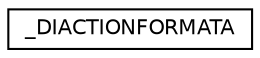 digraph "Graphical Class Hierarchy"
{
 // LATEX_PDF_SIZE
  edge [fontname="Helvetica",fontsize="10",labelfontname="Helvetica",labelfontsize="10"];
  node [fontname="Helvetica",fontsize="10",shape=record];
  rankdir="LR";
  Node0 [label="_DIACTIONFORMATA",height=0.2,width=0.4,color="black", fillcolor="white", style="filled",URL="$struct__DIACTIONFORMATA.html",tooltip=" "];
}
